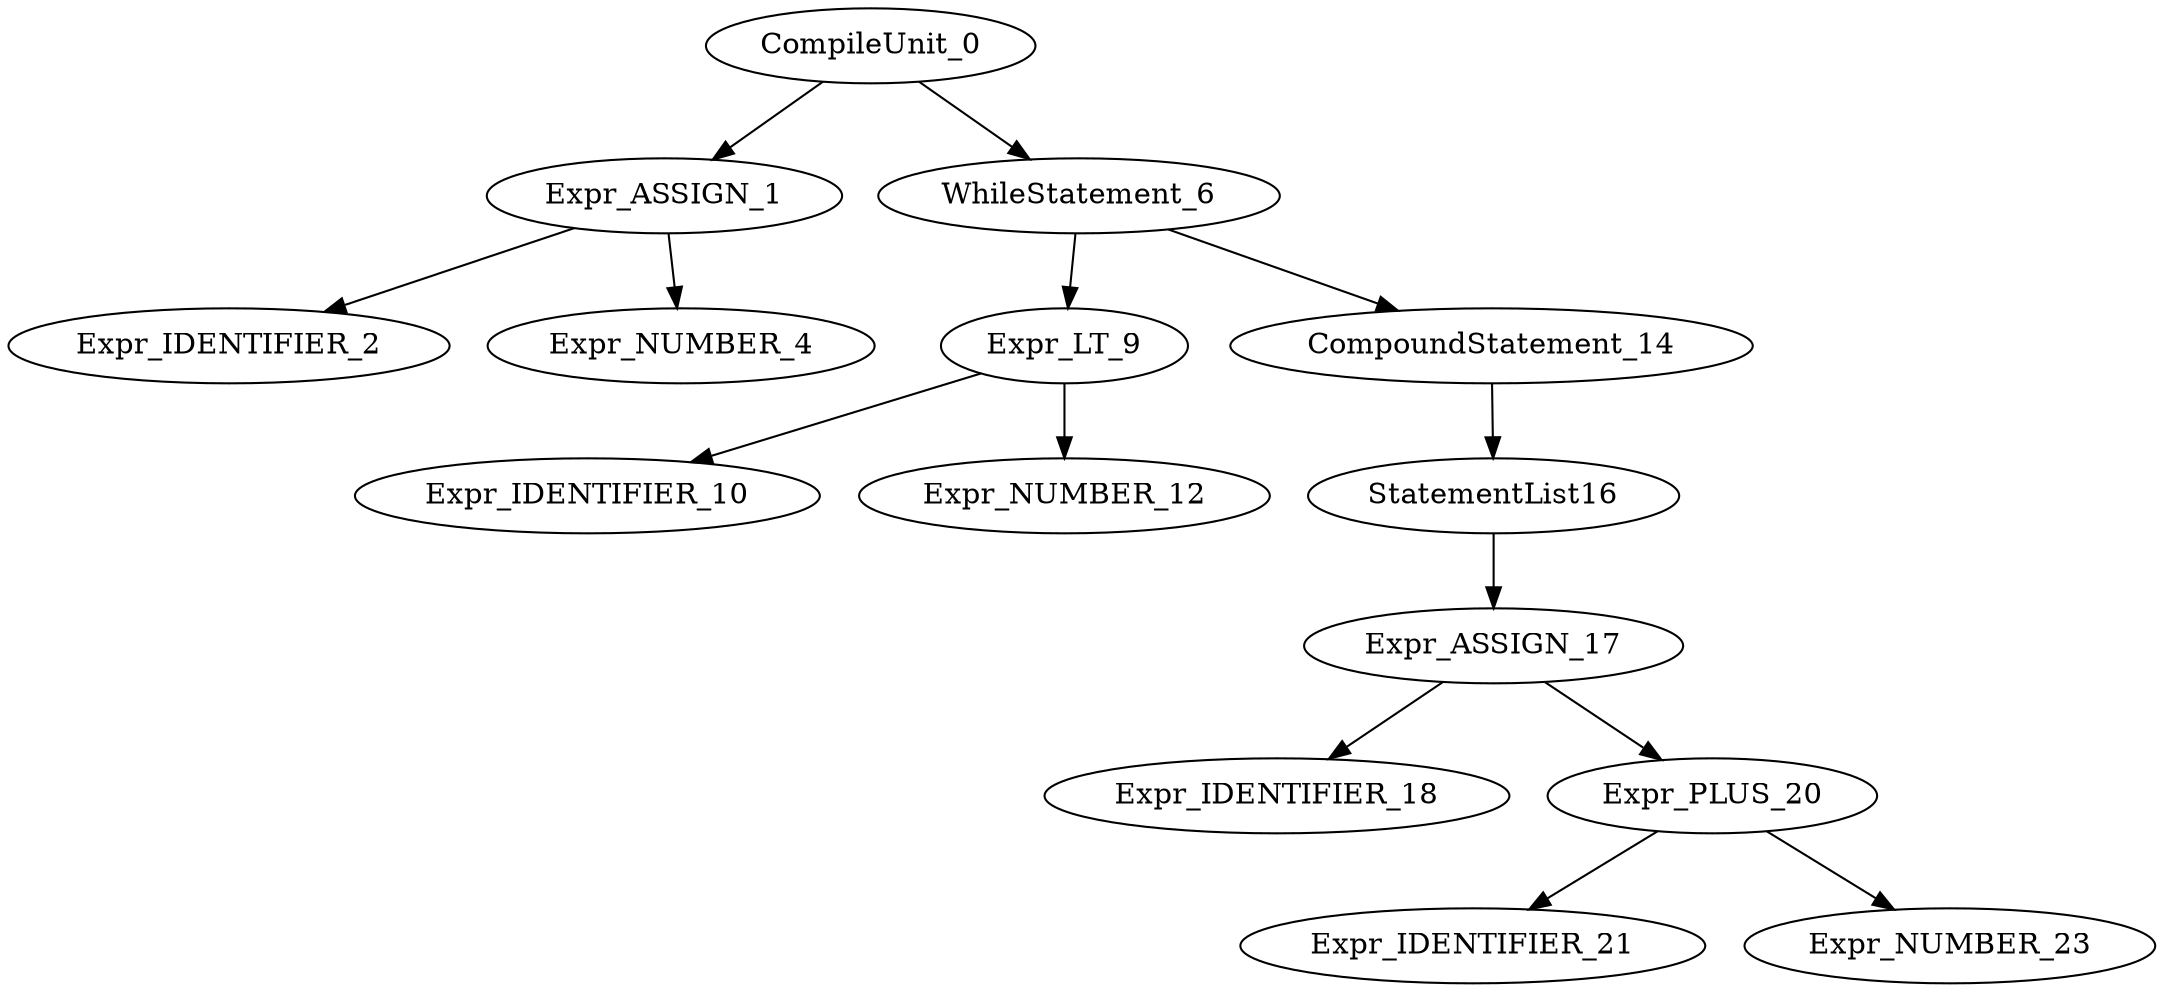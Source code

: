 digraph G{
"CompileUnit_0"->"Expr_ASSIGN_1";
"Expr_ASSIGN_1"->"Expr_IDENTIFIER_2";
"Expr_ASSIGN_1"->"Expr_NUMBER_4";
"CompileUnit_0"->"WhileStatement_6";
"WhileStatement_6"->"Expr_LT_9";
"Expr_LT_9"->"Expr_IDENTIFIER_10";
"Expr_LT_9"->"Expr_NUMBER_12";
"WhileStatement_6"->"CompoundStatement_14";
"CompoundStatement_14"->"StatementList16";
"StatementList16"->"Expr_ASSIGN_17";
"Expr_ASSIGN_17"->"Expr_IDENTIFIER_18";
"Expr_ASSIGN_17"->"Expr_PLUS_20";
"Expr_PLUS_20"->"Expr_IDENTIFIER_21";
"Expr_PLUS_20"->"Expr_NUMBER_23";
}
